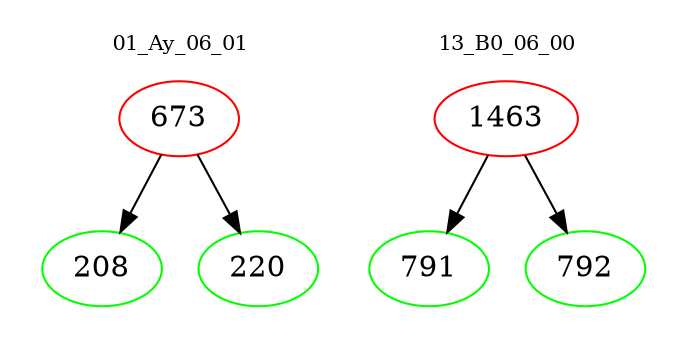 digraph{
subgraph cluster_0 {
color = white
label = "01_Ay_06_01";
fontsize=10;
T0_673 [label="673", color="red"]
T0_673 -> T0_208 [color="black"]
T0_208 [label="208", color="green"]
T0_673 -> T0_220 [color="black"]
T0_220 [label="220", color="green"]
}
subgraph cluster_1 {
color = white
label = "13_B0_06_00";
fontsize=10;
T1_1463 [label="1463", color="red"]
T1_1463 -> T1_791 [color="black"]
T1_791 [label="791", color="green"]
T1_1463 -> T1_792 [color="black"]
T1_792 [label="792", color="green"]
}
}
